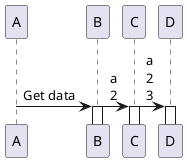 {
  "sha1": "ot5sssesiq1sanyd0swy3ebcr5piwdi",
  "insertion": {
    "when": "2024-06-06T17:24:18.692Z",
    "url": "https://github.com/plantuml/plantuml/pull/1793",
    "user": "plantuml@gmail.com"
  }
}
@startuml
!pragma teoz true
'Issue #656
A -> B++: Get data
& B -> C++:a\n2
& C -> D++: a\n2\n3
@enduml
